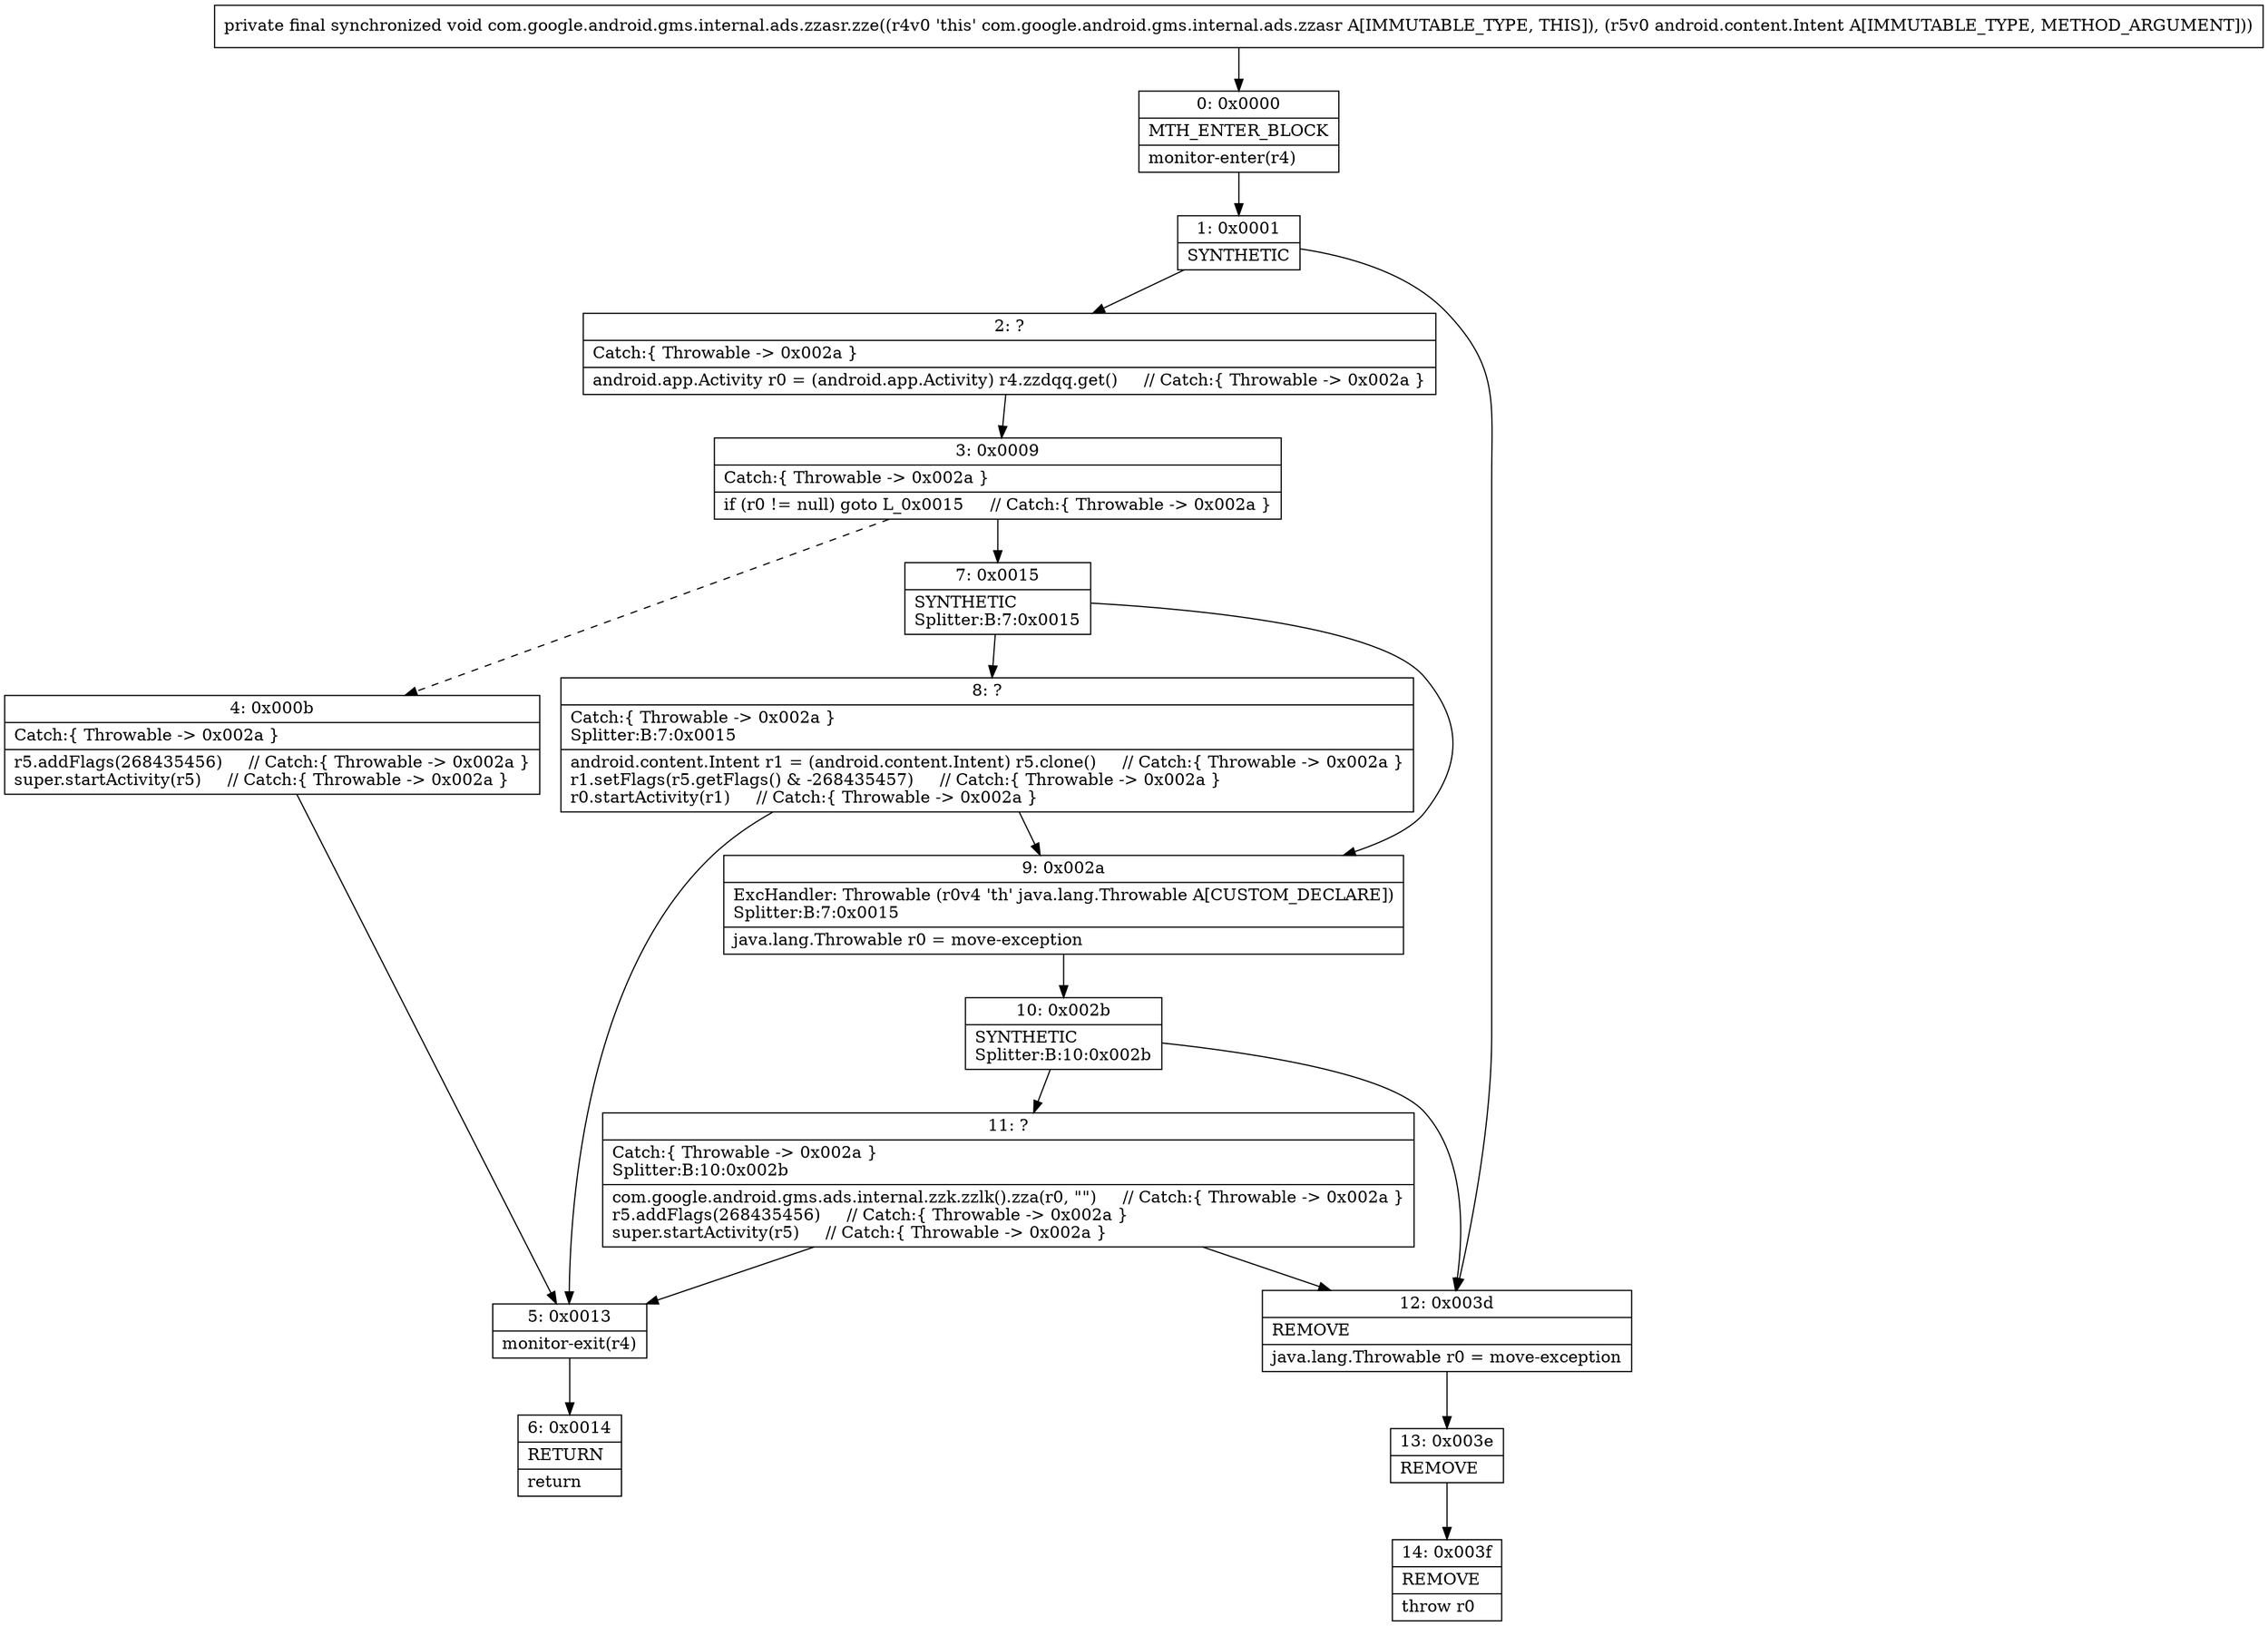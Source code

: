digraph "CFG forcom.google.android.gms.internal.ads.zzasr.zze(Landroid\/content\/Intent;)V" {
Node_0 [shape=record,label="{0\:\ 0x0000|MTH_ENTER_BLOCK\l|monitor\-enter(r4)\l}"];
Node_1 [shape=record,label="{1\:\ 0x0001|SYNTHETIC\l}"];
Node_2 [shape=record,label="{2\:\ ?|Catch:\{ Throwable \-\> 0x002a \}\l|android.app.Activity r0 = (android.app.Activity) r4.zzdqq.get()     \/\/ Catch:\{ Throwable \-\> 0x002a \}\l}"];
Node_3 [shape=record,label="{3\:\ 0x0009|Catch:\{ Throwable \-\> 0x002a \}\l|if (r0 != null) goto L_0x0015     \/\/ Catch:\{ Throwable \-\> 0x002a \}\l}"];
Node_4 [shape=record,label="{4\:\ 0x000b|Catch:\{ Throwable \-\> 0x002a \}\l|r5.addFlags(268435456)     \/\/ Catch:\{ Throwable \-\> 0x002a \}\lsuper.startActivity(r5)     \/\/ Catch:\{ Throwable \-\> 0x002a \}\l}"];
Node_5 [shape=record,label="{5\:\ 0x0013|monitor\-exit(r4)\l}"];
Node_6 [shape=record,label="{6\:\ 0x0014|RETURN\l|return\l}"];
Node_7 [shape=record,label="{7\:\ 0x0015|SYNTHETIC\lSplitter:B:7:0x0015\l}"];
Node_8 [shape=record,label="{8\:\ ?|Catch:\{ Throwable \-\> 0x002a \}\lSplitter:B:7:0x0015\l|android.content.Intent r1 = (android.content.Intent) r5.clone()     \/\/ Catch:\{ Throwable \-\> 0x002a \}\lr1.setFlags(r5.getFlags() & \-268435457)     \/\/ Catch:\{ Throwable \-\> 0x002a \}\lr0.startActivity(r1)     \/\/ Catch:\{ Throwable \-\> 0x002a \}\l}"];
Node_9 [shape=record,label="{9\:\ 0x002a|ExcHandler: Throwable (r0v4 'th' java.lang.Throwable A[CUSTOM_DECLARE])\lSplitter:B:7:0x0015\l|java.lang.Throwable r0 = move\-exception\l}"];
Node_10 [shape=record,label="{10\:\ 0x002b|SYNTHETIC\lSplitter:B:10:0x002b\l}"];
Node_11 [shape=record,label="{11\:\ ?|Catch:\{ Throwable \-\> 0x002a \}\lSplitter:B:10:0x002b\l|com.google.android.gms.ads.internal.zzk.zzlk().zza(r0, \"\")     \/\/ Catch:\{ Throwable \-\> 0x002a \}\lr5.addFlags(268435456)     \/\/ Catch:\{ Throwable \-\> 0x002a \}\lsuper.startActivity(r5)     \/\/ Catch:\{ Throwable \-\> 0x002a \}\l}"];
Node_12 [shape=record,label="{12\:\ 0x003d|REMOVE\l|java.lang.Throwable r0 = move\-exception\l}"];
Node_13 [shape=record,label="{13\:\ 0x003e|REMOVE\l}"];
Node_14 [shape=record,label="{14\:\ 0x003f|REMOVE\l|throw r0\l}"];
MethodNode[shape=record,label="{private final synchronized void com.google.android.gms.internal.ads.zzasr.zze((r4v0 'this' com.google.android.gms.internal.ads.zzasr A[IMMUTABLE_TYPE, THIS]), (r5v0 android.content.Intent A[IMMUTABLE_TYPE, METHOD_ARGUMENT])) }"];
MethodNode -> Node_0;
Node_0 -> Node_1;
Node_1 -> Node_2;
Node_1 -> Node_12;
Node_2 -> Node_3;
Node_3 -> Node_4[style=dashed];
Node_3 -> Node_7;
Node_4 -> Node_5;
Node_5 -> Node_6;
Node_7 -> Node_8;
Node_7 -> Node_9;
Node_8 -> Node_9;
Node_8 -> Node_5;
Node_9 -> Node_10;
Node_10 -> Node_11;
Node_10 -> Node_12;
Node_11 -> Node_12;
Node_11 -> Node_5;
Node_12 -> Node_13;
Node_13 -> Node_14;
}

